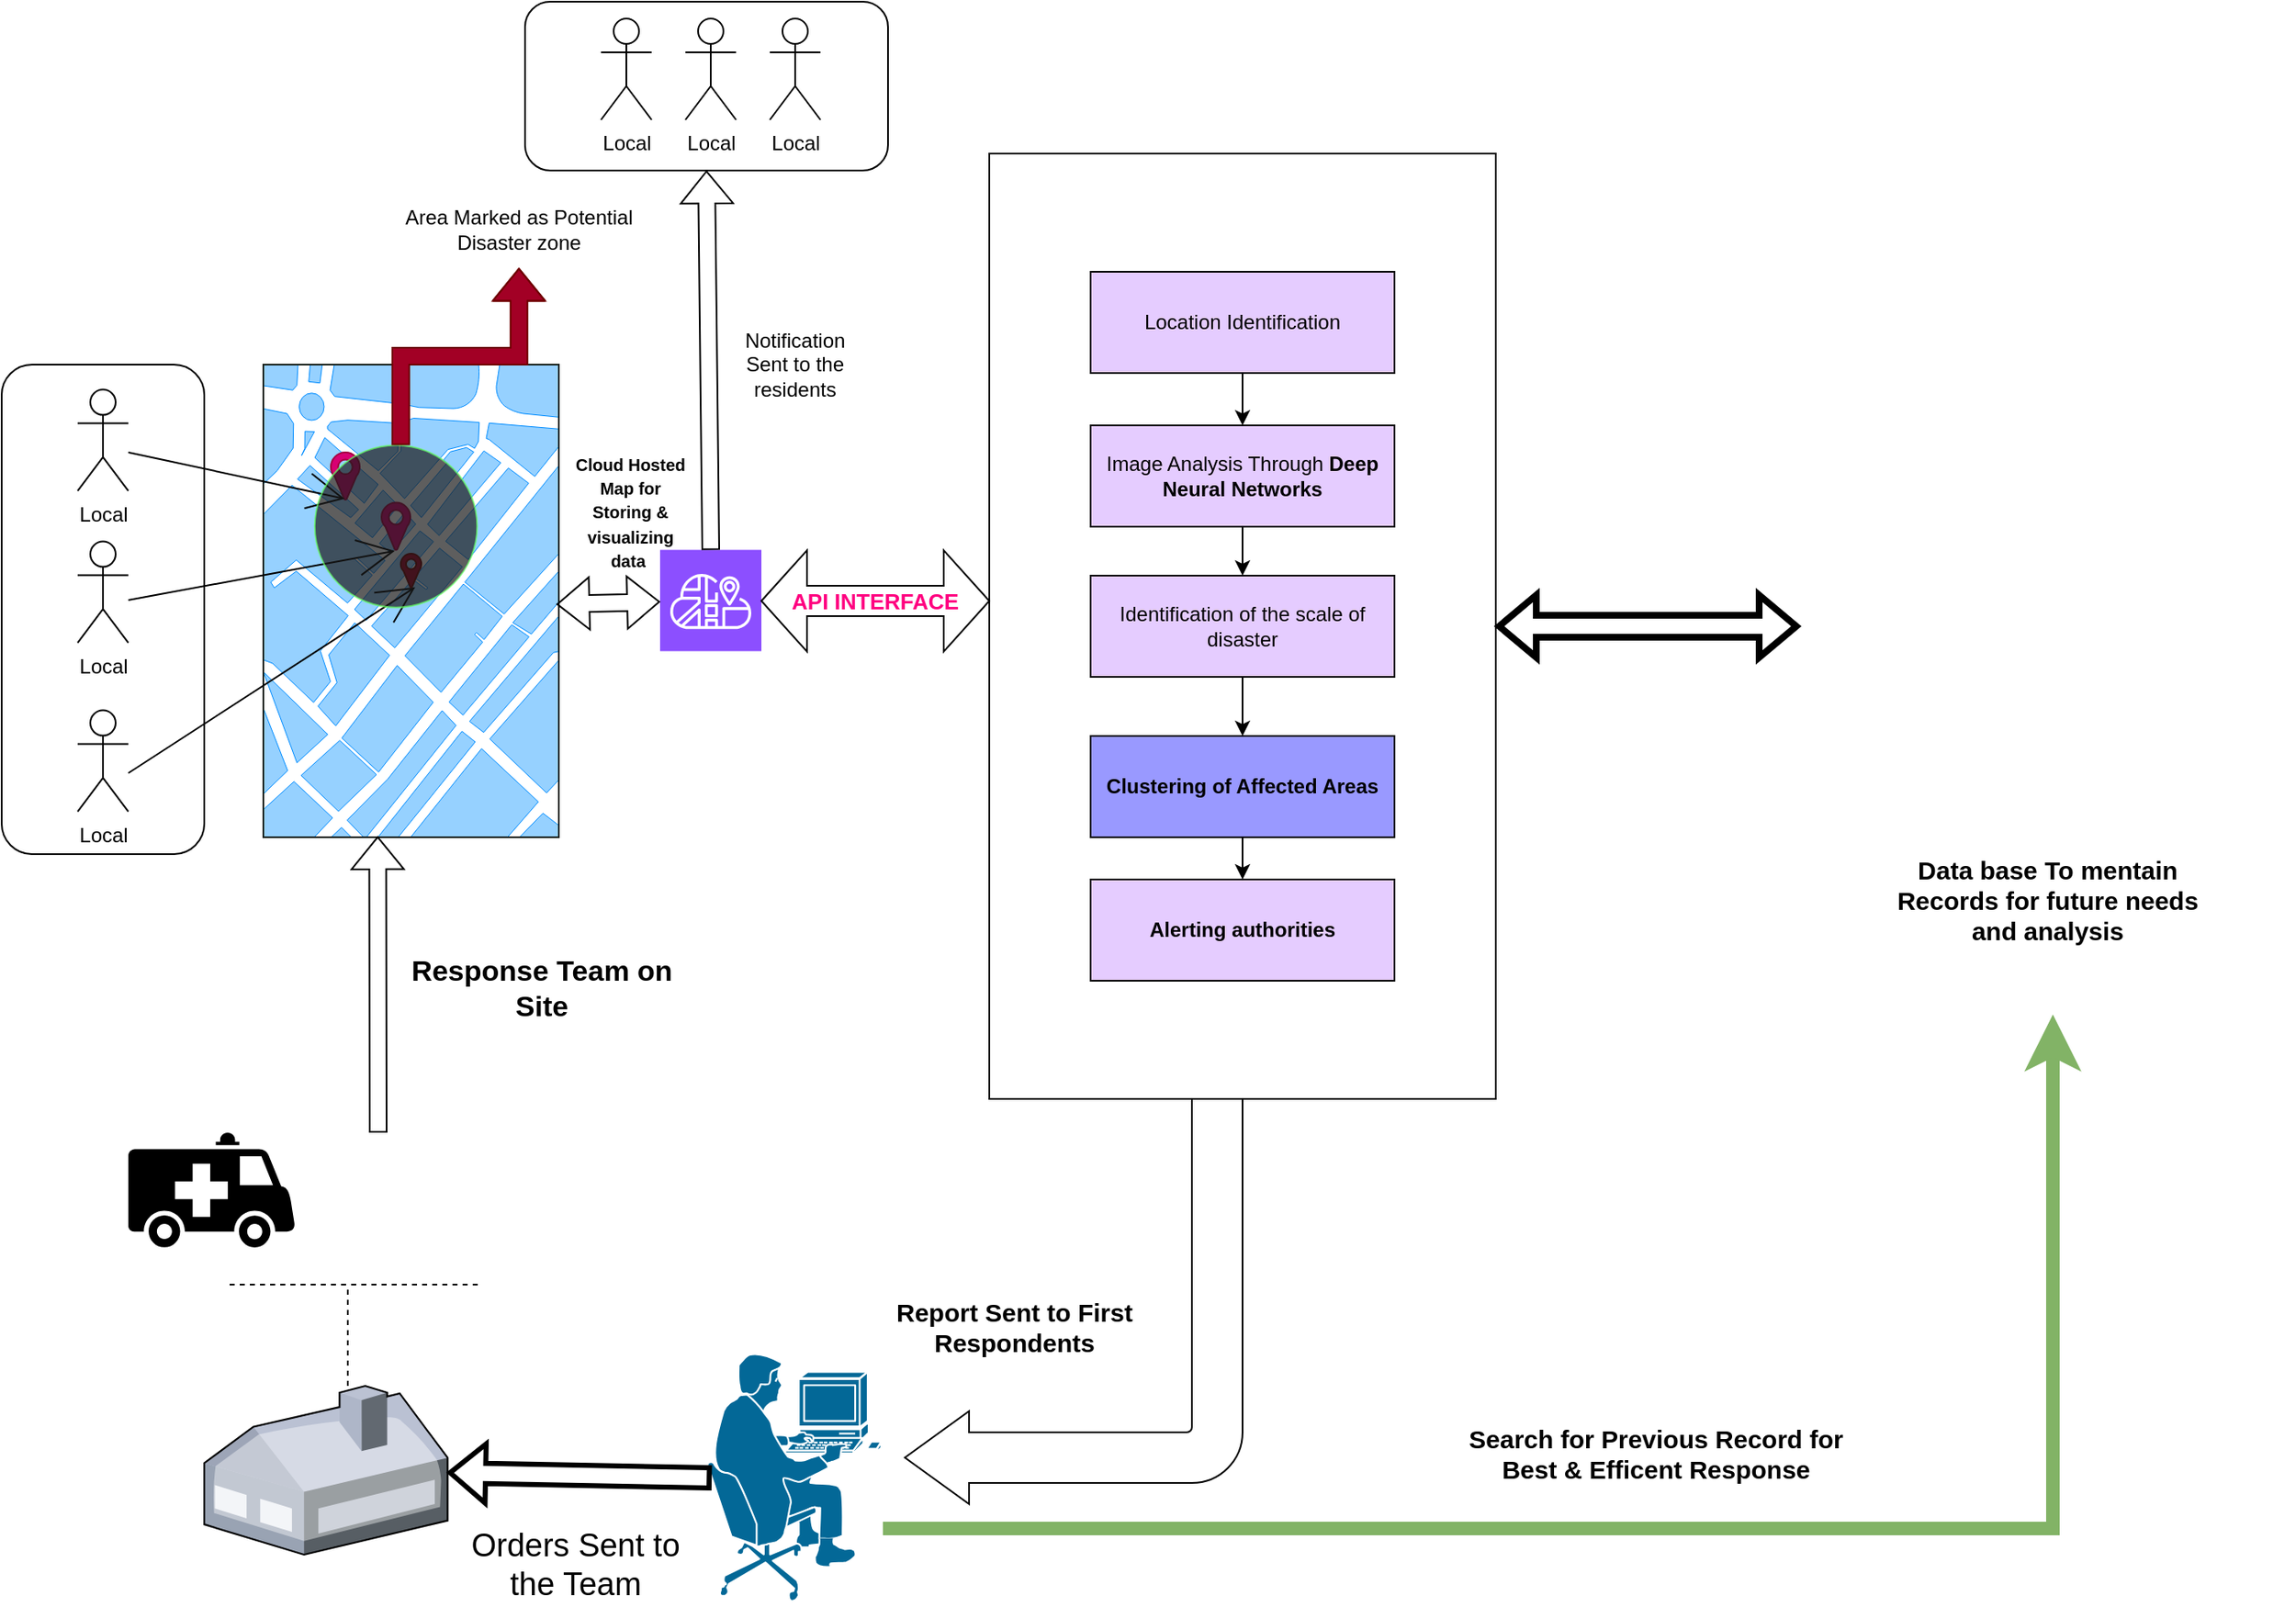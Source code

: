 <mxfile version="21.8.2" type="github">
  <diagram name="Page-1" id="fI2sqm4gBjux7chHO2XL">
    <mxGraphModel dx="3406" dy="1322" grid="1" gridSize="10" guides="1" tooltips="1" connect="1" arrows="1" fold="1" page="1" pageScale="1" pageWidth="850" pageHeight="1100" math="0" shadow="0">
      <root>
        <mxCell id="0" />
        <mxCell id="1" parent="0" />
        <mxCell id="V1NboFjANnd3-DUssf74-5" value="Local" style="shape=umlActor;verticalLabelPosition=bottom;verticalAlign=top;html=1;outlineConnect=0;" vertex="1" parent="1">
          <mxGeometry x="-700" y="289.79" width="30" height="60" as="geometry" />
        </mxCell>
        <mxCell id="V1NboFjANnd3-DUssf74-6" value="Local" style="shape=umlActor;verticalLabelPosition=bottom;verticalAlign=top;html=1;outlineConnect=0;" vertex="1" parent="1">
          <mxGeometry x="-700" y="379.79" width="30" height="60" as="geometry" />
        </mxCell>
        <mxCell id="V1NboFjANnd3-DUssf74-8" value="Local" style="shape=umlActor;verticalLabelPosition=bottom;verticalAlign=top;html=1;outlineConnect=0;" vertex="1" parent="1">
          <mxGeometry x="-700" y="479.79" width="30" height="60" as="geometry" />
        </mxCell>
        <mxCell id="V1NboFjANnd3-DUssf74-21" value="" style="sketch=0;points=[[0,0,0],[0.25,0,0],[0.5,0,0],[0.75,0,0],[1,0,0],[0,1,0],[0.25,1,0],[0.5,1,0],[0.75,1,0],[1,1,0],[0,0.25,0],[0,0.5,0],[0,0.75,0],[1,0.25,0],[1,0.5,0],[1,0.75,0]];outlineConnect=0;fontColor=#232F3E;fillColor=#8C4FFF;strokeColor=#ffffff;dashed=0;verticalLabelPosition=bottom;verticalAlign=top;align=center;html=1;fontSize=12;fontStyle=0;aspect=fixed;shape=mxgraph.aws4.resourceIcon;resIcon=mxgraph.aws4.cloud_map;" vertex="1" parent="1">
          <mxGeometry x="-355" y="384.79" width="60" height="60" as="geometry" />
        </mxCell>
        <mxCell id="V1NboFjANnd3-DUssf74-25" value="" style="verticalLabelPosition=bottom;verticalAlign=top;html=1;shadow=0;dashed=0;strokeWidth=1;shape=mxgraph.ios.iBgMap;strokeColor=#18211b;strokeColor2=#008cff;fillColor2=#96D1FF;" vertex="1" parent="1">
          <mxGeometry x="-590" y="275" width="175" height="280" as="geometry" />
        </mxCell>
        <mxCell id="V1NboFjANnd3-DUssf74-26" value="" style="sketch=0;html=1;aspect=fixed;strokeColor=#A50040;shadow=0;fillColor=#d80073;verticalAlign=top;labelPosition=center;verticalLabelPosition=bottom;shape=mxgraph.gcp2.maps_api;fontColor=#ffffff;" vertex="1" parent="1">
          <mxGeometry x="-550" y="327" width="17.08" height="28" as="geometry" />
        </mxCell>
        <mxCell id="V1NboFjANnd3-DUssf74-28" value="" style="endArrow=open;html=1;strokeWidth=1;endFill=0;endSize=20;rounded=0;entryX=0.275;entryY=0.284;entryDx=0;entryDy=0;entryPerimeter=0;" edge="1" parent="1" target="V1NboFjANnd3-DUssf74-25">
          <mxGeometry width="100" relative="1" as="geometry">
            <mxPoint x="-670" y="327" as="sourcePoint" />
            <mxPoint x="-570" y="327" as="targetPoint" />
          </mxGeometry>
        </mxCell>
        <mxCell id="V1NboFjANnd3-DUssf74-29" value="" style="sketch=0;html=1;aspect=fixed;strokeColor=#A50040;shadow=0;fillColor=#d80073;verticalAlign=top;labelPosition=center;verticalLabelPosition=bottom;shape=mxgraph.gcp2.maps_api;fontColor=#ffffff;" vertex="1" parent="1">
          <mxGeometry x="-520" y="356.79" width="17.08" height="28" as="geometry" />
        </mxCell>
        <mxCell id="V1NboFjANnd3-DUssf74-30" value="" style="endArrow=open;html=1;strokeWidth=1;endFill=0;endSize=20;rounded=0;entryX=0.445;entryY=0.394;entryDx=0;entryDy=0;entryPerimeter=0;" edge="1" parent="1" target="V1NboFjANnd3-DUssf74-25">
          <mxGeometry width="100" relative="1" as="geometry">
            <mxPoint x="-670" y="414.5" as="sourcePoint" />
            <mxPoint x="-570" y="414.5" as="targetPoint" />
          </mxGeometry>
        </mxCell>
        <mxCell id="V1NboFjANnd3-DUssf74-31" value="" style="endArrow=open;html=1;strokeWidth=1;endFill=0;endSize=20;rounded=0;entryX=0.514;entryY=0.471;entryDx=0;entryDy=0;entryPerimeter=0;" edge="1" parent="1" target="V1NboFjANnd3-DUssf74-25">
          <mxGeometry width="100" relative="1" as="geometry">
            <mxPoint x="-670" y="517" as="sourcePoint" />
            <mxPoint x="-570" y="517" as="targetPoint" />
          </mxGeometry>
        </mxCell>
        <mxCell id="V1NboFjANnd3-DUssf74-32" value="" style="sketch=0;html=1;aspect=fixed;strokeColor=#6F0000;shadow=0;fillColor=#a20025;verticalAlign=top;labelPosition=center;verticalLabelPosition=bottom;shape=mxgraph.gcp2.maps_api;fontColor=#ffffff;" vertex="1" parent="1">
          <mxGeometry x="-508.6" y="387" width="12.2" height="20" as="geometry" />
        </mxCell>
        <mxCell id="V1NboFjANnd3-DUssf74-33" value="" style="ellipse;whiteSpace=wrap;html=1;aspect=fixed;strokeColor=#66FF66;fillColor=#1A1A1A;opacity=70;" vertex="1" parent="1">
          <mxGeometry x="-559.56" y="322.69" width="96.21" height="96.21" as="geometry" />
        </mxCell>
        <mxCell id="V1NboFjANnd3-DUssf74-35" value="" style="rounded=1;whiteSpace=wrap;html=1;fillColor=none;" vertex="1" parent="1">
          <mxGeometry x="-745" y="275" width="120" height="290" as="geometry" />
        </mxCell>
        <mxCell id="V1NboFjANnd3-DUssf74-37" value="" style="shape=flexArrow;endArrow=classic;startArrow=classic;html=1;rounded=0;exitX=0.992;exitY=0.507;exitDx=0;exitDy=0;exitPerimeter=0;" edge="1" parent="1" source="V1NboFjANnd3-DUssf74-25" target="V1NboFjANnd3-DUssf74-21">
          <mxGeometry width="100" height="100" relative="1" as="geometry">
            <mxPoint x="-420" y="447" as="sourcePoint" />
            <mxPoint x="-370" y="387" as="targetPoint" />
          </mxGeometry>
        </mxCell>
        <mxCell id="V1NboFjANnd3-DUssf74-38" value="&lt;font size=&quot;1&quot; style=&quot;&quot;&gt;&lt;b style=&quot;&quot;&gt;Cloud Hosted Map for Storing &amp;amp; visualizing data&amp;nbsp;&lt;/b&gt;&lt;/font&gt;" style="text;html=1;strokeColor=none;fillColor=none;align=center;verticalAlign=middle;whiteSpace=wrap;rounded=0;" vertex="1" parent="1">
          <mxGeometry x="-410" y="347" width="75" height="30" as="geometry" />
        </mxCell>
        <mxCell id="V1NboFjANnd3-DUssf74-43" value="" style="edgeStyle=elbowEdgeStyle;elbow=vertical;endArrow=classic;html=1;curved=0;rounded=0;shape=flexArrow;fillColor=#a20025;strokeColor=#6F0000;" edge="1" parent="1">
          <mxGeometry width="50" height="50" relative="1" as="geometry">
            <mxPoint x="-508.6" y="322.69" as="sourcePoint" />
            <mxPoint x="-438.6" y="217.69" as="targetPoint" />
          </mxGeometry>
        </mxCell>
        <mxCell id="V1NboFjANnd3-DUssf74-45" value="Area Marked as Potential Disaster zone" style="text;html=1;strokeColor=none;fillColor=none;align=center;verticalAlign=middle;whiteSpace=wrap;rounded=0;" vertex="1" parent="1">
          <mxGeometry x="-510" y="180" width="142.92" height="30" as="geometry" />
        </mxCell>
        <mxCell id="V1NboFjANnd3-DUssf74-46" value="Local" style="shape=umlActor;verticalLabelPosition=bottom;verticalAlign=top;html=1;outlineConnect=0;" vertex="1" parent="1">
          <mxGeometry x="-290" y="70" width="30" height="60" as="geometry" />
        </mxCell>
        <mxCell id="V1NboFjANnd3-DUssf74-47" value="Local" style="shape=umlActor;verticalLabelPosition=bottom;verticalAlign=top;html=1;outlineConnect=0;" vertex="1" parent="1">
          <mxGeometry x="-390" y="70" width="30" height="60" as="geometry" />
        </mxCell>
        <mxCell id="V1NboFjANnd3-DUssf74-48" value="Local" style="shape=umlActor;verticalLabelPosition=bottom;verticalAlign=top;html=1;outlineConnect=0;" vertex="1" parent="1">
          <mxGeometry x="-340" y="70" width="30" height="60" as="geometry" />
        </mxCell>
        <mxCell id="V1NboFjANnd3-DUssf74-52" value="" style="rounded=1;whiteSpace=wrap;html=1;fillColor=none;" vertex="1" parent="1">
          <mxGeometry x="-435" y="60" width="215" height="100" as="geometry" />
        </mxCell>
        <mxCell id="V1NboFjANnd3-DUssf74-53" value="" style="shape=flexArrow;endArrow=classic;html=1;rounded=0;entryX=0.5;entryY=1;entryDx=0;entryDy=0;exitX=0.5;exitY=0;exitDx=0;exitDy=0;exitPerimeter=0;" edge="1" parent="1" source="V1NboFjANnd3-DUssf74-21" target="V1NboFjANnd3-DUssf74-52">
          <mxGeometry width="50" height="50" relative="1" as="geometry">
            <mxPoint x="-340" y="330" as="sourcePoint" />
            <mxPoint x="-290" y="280" as="targetPoint" />
          </mxGeometry>
        </mxCell>
        <mxCell id="V1NboFjANnd3-DUssf74-54" value="Notification Sent to the residents" style="text;html=1;strokeColor=none;fillColor=none;align=center;verticalAlign=middle;whiteSpace=wrap;rounded=0;" vertex="1" parent="1">
          <mxGeometry x="-310" y="260" width="70" height="30" as="geometry" />
        </mxCell>
        <mxCell id="V1NboFjANnd3-DUssf74-55" value="" style="rounded=0;whiteSpace=wrap;html=1;" vertex="1" parent="1">
          <mxGeometry x="-160" y="150" width="300" height="560" as="geometry" />
        </mxCell>
        <mxCell id="V1NboFjANnd3-DUssf74-75" value="" style="edgeStyle=orthogonalEdgeStyle;rounded=0;orthogonalLoop=1;jettySize=auto;html=1;" edge="1" parent="1" source="V1NboFjANnd3-DUssf74-57" target="V1NboFjANnd3-DUssf74-59">
          <mxGeometry relative="1" as="geometry" />
        </mxCell>
        <mxCell id="V1NboFjANnd3-DUssf74-57" value="Location Identification" style="rounded=0;whiteSpace=wrap;html=1;fillColor=#E5CCFF;" vertex="1" parent="1">
          <mxGeometry x="-100" y="220" width="180" height="60" as="geometry" />
        </mxCell>
        <mxCell id="V1NboFjANnd3-DUssf74-58" value="&lt;b&gt;&lt;font color=&quot;#ff0080&quot; style=&quot;font-size: 13px;&quot;&gt;API INTERFACE&lt;/font&gt;&lt;/b&gt;" style="shape=doubleArrow;whiteSpace=wrap;html=1;" vertex="1" parent="1">
          <mxGeometry x="-295" y="385" width="135" height="60" as="geometry" />
        </mxCell>
        <mxCell id="V1NboFjANnd3-DUssf74-76" value="" style="edgeStyle=orthogonalEdgeStyle;rounded=0;orthogonalLoop=1;jettySize=auto;html=1;" edge="1" parent="1" source="V1NboFjANnd3-DUssf74-59" target="V1NboFjANnd3-DUssf74-61">
          <mxGeometry relative="1" as="geometry" />
        </mxCell>
        <mxCell id="V1NboFjANnd3-DUssf74-59" value="Image Analysis Through &lt;b&gt;Deep Neural Networks&lt;/b&gt;" style="rounded=0;whiteSpace=wrap;html=1;fillColor=#E5CCFF;" vertex="1" parent="1">
          <mxGeometry x="-100" y="311" width="180" height="60" as="geometry" />
        </mxCell>
        <mxCell id="V1NboFjANnd3-DUssf74-78" value="" style="edgeStyle=orthogonalEdgeStyle;rounded=0;orthogonalLoop=1;jettySize=auto;html=1;" edge="1" parent="1" source="V1NboFjANnd3-DUssf74-60" target="V1NboFjANnd3-DUssf74-62">
          <mxGeometry relative="1" as="geometry" />
        </mxCell>
        <mxCell id="V1NboFjANnd3-DUssf74-60" value="&lt;b&gt;Clustering of Affected Areas&lt;/b&gt;" style="rounded=0;whiteSpace=wrap;html=1;fillColor=#9999FF;" vertex="1" parent="1">
          <mxGeometry x="-100" y="495" width="180" height="60" as="geometry" />
        </mxCell>
        <mxCell id="V1NboFjANnd3-DUssf74-77" value="" style="edgeStyle=orthogonalEdgeStyle;rounded=0;orthogonalLoop=1;jettySize=auto;html=1;" edge="1" parent="1" source="V1NboFjANnd3-DUssf74-61" target="V1NboFjANnd3-DUssf74-60">
          <mxGeometry relative="1" as="geometry" />
        </mxCell>
        <mxCell id="V1NboFjANnd3-DUssf74-61" value="Identification of the scale of disaster" style="rounded=0;whiteSpace=wrap;html=1;fillColor=#E5CCFF;" vertex="1" parent="1">
          <mxGeometry x="-100" y="400" width="180" height="60" as="geometry" />
        </mxCell>
        <mxCell id="V1NboFjANnd3-DUssf74-62" value="&lt;b&gt;Alerting&amp;nbsp;authorities&lt;/b&gt;" style="rounded=0;whiteSpace=wrap;html=1;fillColor=#E5CCFF;" vertex="1" parent="1">
          <mxGeometry x="-100" y="580" width="180" height="60" as="geometry" />
        </mxCell>
        <mxCell id="V1NboFjANnd3-DUssf74-63" value="" style="shape=image;html=1;verticalAlign=top;verticalLabelPosition=bottom;labelBackgroundColor=#ffffff;imageAspect=0;aspect=fixed;image=https://cdn1.iconfinder.com/data/icons/unicons-line-vol-2/24/database-128.png" vertex="1" parent="1">
          <mxGeometry x="320" y="283.5" width="293" height="293" as="geometry" />
        </mxCell>
        <mxCell id="V1NboFjANnd3-DUssf74-64" value="" style="shape=flexArrow;endArrow=classic;startArrow=classic;html=1;rounded=0;strokeWidth=4;" edge="1" parent="1" source="V1NboFjANnd3-DUssf74-55" target="V1NboFjANnd3-DUssf74-63">
          <mxGeometry width="100" height="100" relative="1" as="geometry">
            <mxPoint x="160" y="470" as="sourcePoint" />
            <mxPoint x="280" y="430" as="targetPoint" />
          </mxGeometry>
        </mxCell>
        <mxCell id="V1NboFjANnd3-DUssf74-65" value="&lt;font style=&quot;font-size: 15px;&quot;&gt;&lt;b&gt;Data base To mentain Records for future needs and analysis&lt;/b&gt;&lt;/font&gt;" style="text;html=1;strokeColor=none;fillColor=none;align=center;verticalAlign=middle;whiteSpace=wrap;rounded=0;" vertex="1" parent="1">
          <mxGeometry x="370" y="576.5" width="194" height="30" as="geometry" />
        </mxCell>
        <mxCell id="V1NboFjANnd3-DUssf74-66" value="" style="shape=mxgraph.cisco.people.pc_man;html=1;pointerEvents=1;dashed=0;fillColor=#036897;strokeColor=#ffffff;strokeWidth=2;verticalLabelPosition=bottom;verticalAlign=top;align=center;outlineConnect=0;" vertex="1" parent="1">
          <mxGeometry x="-327" y="860" width="104" height="149" as="geometry" />
        </mxCell>
        <mxCell id="V1NboFjANnd3-DUssf74-67" value="" style="html=1;shadow=0;dashed=0;align=center;verticalAlign=middle;shape=mxgraph.arrows2.bendArrow;dy=15;dx=38;notch=0;arrowHead=55;rounded=1;rotation=-180;" vertex="1" parent="1">
          <mxGeometry x="-210" y="710" width="200" height="240" as="geometry" />
        </mxCell>
        <mxCell id="V1NboFjANnd3-DUssf74-68" value="&lt;b style=&quot;border-color: var(--border-color);&quot;&gt;&lt;font style=&quot;border-color: var(--border-color); font-size: 15px;&quot;&gt;Report Sent to First Respondents&lt;/font&gt;&lt;/b&gt;" style="text;html=1;strokeColor=none;fillColor=none;align=center;verticalAlign=middle;whiteSpace=wrap;rounded=0;" vertex="1" parent="1">
          <mxGeometry x="-220" y="830" width="150" height="30" as="geometry" />
        </mxCell>
        <mxCell id="V1NboFjANnd3-DUssf74-70" value="" style="edgeStyle=segmentEdgeStyle;endArrow=classic;html=1;curved=0;rounded=0;endSize=8;startSize=8;strokeWidth=8;fillColor=#d5e8d4;strokeColor=#82b366;gradientColor=#97d077;" edge="1" parent="1">
          <mxGeometry width="50" height="50" relative="1" as="geometry">
            <mxPoint x="-223" y="964.5" as="sourcePoint" />
            <mxPoint x="470" y="660" as="targetPoint" />
          </mxGeometry>
        </mxCell>
        <mxCell id="V1NboFjANnd3-DUssf74-71" value="&lt;span style=&quot;font-size: 15px;&quot;&gt;&lt;b&gt;Search for Previous Record for Best &amp;amp; Efficent Response&lt;/b&gt;&lt;/span&gt;" style="text;html=1;strokeColor=none;fillColor=none;align=center;verticalAlign=middle;whiteSpace=wrap;rounded=0;" vertex="1" parent="1">
          <mxGeometry x="120" y="900" width="230" height="40" as="geometry" />
        </mxCell>
        <mxCell id="V1NboFjANnd3-DUssf74-72" value="" style="shape=mxgraph.signs.transportation.ambulance;html=1;pointerEvents=1;fillColor=#000000;strokeColor=none;verticalLabelPosition=bottom;verticalAlign=top;align=center;" vertex="1" parent="1">
          <mxGeometry x="-670" y="730" width="99" height="68" as="geometry" />
        </mxCell>
        <mxCell id="V1NboFjANnd3-DUssf74-73" value="" style="shape=image;html=1;verticalAlign=top;verticalLabelPosition=bottom;labelBackgroundColor=#ffffff;imageAspect=0;aspect=fixed;image=https://cdn0.iconfinder.com/data/icons/security-double-color-red-and-black-vol-1/52/extinguisher__security__emergency__fighter__fire-128.png" vertex="1" parent="1">
          <mxGeometry x="-500" y="719" width="90" height="90" as="geometry" />
        </mxCell>
        <mxCell id="V1NboFjANnd3-DUssf74-79" value="" style="verticalLabelPosition=bottom;sketch=0;aspect=fixed;html=1;verticalAlign=top;strokeColor=none;align=center;outlineConnect=0;shape=mxgraph.citrix.home_office;" vertex="1" parent="1">
          <mxGeometry x="-625" y="880" width="144.14" height="100" as="geometry" />
        </mxCell>
        <mxCell id="V1NboFjANnd3-DUssf74-80" value="" style="shape=flexArrow;endArrow=classic;html=1;rounded=0;exitX=0.025;exitY=0.5;exitDx=0;exitDy=0;exitPerimeter=0;strokeWidth=3;" edge="1" parent="1" source="V1NboFjANnd3-DUssf74-66" target="V1NboFjANnd3-DUssf74-79">
          <mxGeometry width="50" height="50" relative="1" as="geometry">
            <mxPoint x="-330" y="710" as="sourcePoint" />
            <mxPoint x="-280" y="660" as="targetPoint" />
          </mxGeometry>
        </mxCell>
        <mxCell id="V1NboFjANnd3-DUssf74-81" value="&lt;font style=&quot;font-size: 19px;&quot;&gt;Orders Sent to the Team&lt;/font&gt;" style="text;html=1;strokeColor=none;fillColor=none;align=center;verticalAlign=middle;whiteSpace=wrap;rounded=0;" vertex="1" parent="1">
          <mxGeometry x="-470" y="970" width="130" height="31" as="geometry" />
        </mxCell>
        <mxCell id="V1NboFjANnd3-DUssf74-82" value="" style="endArrow=none;dashed=1;html=1;rounded=0;" edge="1" parent="1">
          <mxGeometry width="50" height="50" relative="1" as="geometry">
            <mxPoint x="-540" y="880" as="sourcePoint" />
            <mxPoint x="-540" y="820" as="targetPoint" />
          </mxGeometry>
        </mxCell>
        <mxCell id="V1NboFjANnd3-DUssf74-83" value="" style="endArrow=none;dashed=1;html=1;rounded=0;" edge="1" parent="1">
          <mxGeometry width="50" height="50" relative="1" as="geometry">
            <mxPoint x="-610" y="820" as="sourcePoint" />
            <mxPoint x="-460" y="820" as="targetPoint" />
          </mxGeometry>
        </mxCell>
        <mxCell id="V1NboFjANnd3-DUssf74-84" value="" style="shape=flexArrow;endArrow=classic;html=1;rounded=0;entryX=0.387;entryY=0.998;entryDx=0;entryDy=0;entryPerimeter=0;" edge="1" parent="1" target="V1NboFjANnd3-DUssf74-25">
          <mxGeometry width="50" height="50" relative="1" as="geometry">
            <mxPoint x="-522" y="730" as="sourcePoint" />
            <mxPoint x="-520" y="660" as="targetPoint" />
          </mxGeometry>
        </mxCell>
        <mxCell id="V1NboFjANnd3-DUssf74-85" value="&lt;font style=&quot;font-size: 17px;&quot;&gt;&lt;b&gt;Response Team on Site&lt;/b&gt;&lt;/font&gt;" style="text;html=1;strokeColor=none;fillColor=none;align=center;verticalAlign=middle;whiteSpace=wrap;rounded=0;" vertex="1" parent="1">
          <mxGeometry x="-520" y="630" width="190" height="30" as="geometry" />
        </mxCell>
      </root>
    </mxGraphModel>
  </diagram>
</mxfile>
